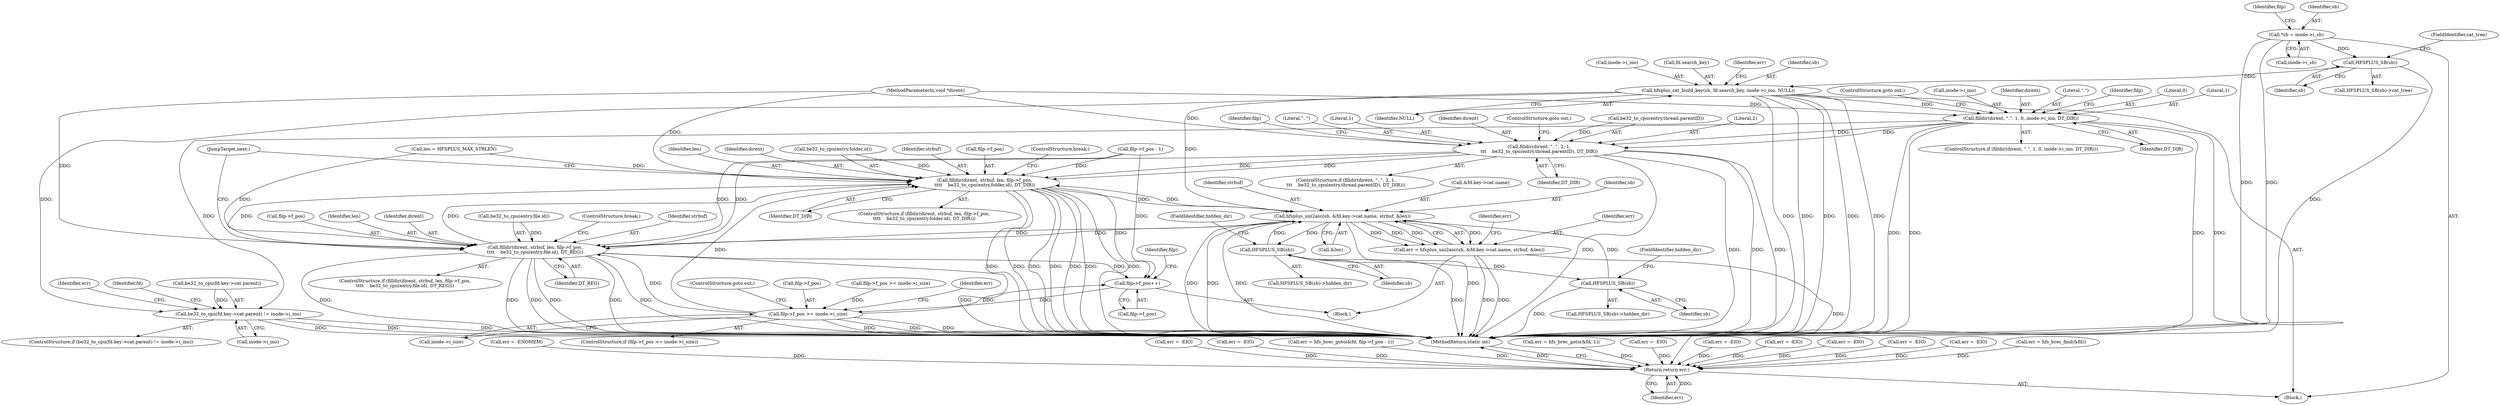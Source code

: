 digraph "0_linux_6f24f892871acc47b40dd594c63606a17c714f77_0@pointer" {
"1000119" [label="(Call,*sb = inode->i_sb)"];
"1000145" [label="(Call,HFSPLUS_SB(sb))"];
"1000154" [label="(Call,hfsplus_cat_build_key(sb, fd.search_key, inode->i_ino, NULL))"];
"1000180" [label="(Call,filldir(dirent, \".\", 1, 0, inode->i_ino, DT_DIR))"];
"1000252" [label="(Call,filldir(dirent, \"..\", 2, 1,\n\t\t\t    be32_to_cpu(entry.thread.parentID), DT_DIR))"];
"1000410" [label="(Call,filldir(dirent, strbuf, len, filp->f_pos,\n\t\t\t\t    be32_to_cpu(entry.folder.id), DT_DIR))"];
"1000355" [label="(Call,hfsplus_uni2asc(sb, &fd.key->cat.name, strbuf, &len))"];
"1000353" [label="(Call,err = hfsplus_uni2asc(sb, &fd.key->cat.name, strbuf, &len))"];
"1000548" [label="(Return,return err;)"];
"1000392" [label="(Call,HFSPLUS_SB(sb))"];
"1000398" [label="(Call,HFSPLUS_SB(sb))"];
"1000445" [label="(Call,filldir(dirent, strbuf, len, filp->f_pos,\n\t\t\t\t    be32_to_cpu(entry.file.id), DT_REG))"];
"1000468" [label="(Call,filp->f_pos++)"];
"1000473" [label="(Call,filp->f_pos >= inode->i_size)"];
"1000295" [label="(Call,be32_to_cpu(fd.key->cat.parent) != inode->i_ino)"];
"1000253" [label="(Identifier,dirent)"];
"1000481" [label="(Call,err = hfs_brec_goto(&fd, 1))"];
"1000264" [label="(ControlStructure,goto out;)"];
"1000246" [label="(Call,err = -EIO)"];
"1000119" [label="(Call,*sb = inode->i_sb)"];
"1000251" [label="(ControlStructure,if (filldir(dirent, \"..\", 2, 1,\n\t\t\t    be32_to_cpu(entry.thread.parentID), DT_DIR)))"];
"1000293" [label="(Block,)"];
"1000105" [label="(MethodParameterIn,void *dirent)"];
"1000392" [label="(Call,HFSPLUS_SB(sb))"];
"1000263" [label="(Identifier,DT_DIR)"];
"1000134" [label="(Identifier,filp)"];
"1000448" [label="(Identifier,len)"];
"1000155" [label="(Identifier,sb)"];
"1000296" [label="(Call,be32_to_cpu(fd.key->cat.parent))"];
"1000469" [label="(Call,filp->f_pos)"];
"1000284" [label="(Call,filp->f_pos - 1)"];
"1000209" [label="(Call,err = -EIO)"];
"1000458" [label="(Identifier,DT_REG)"];
"1000107" [label="(Block,)"];
"1000444" [label="(ControlStructure,if (filldir(dirent, strbuf, len, filp->f_pos,\n\t\t\t\t    be32_to_cpu(entry.file.id), DT_REG)))"];
"1000397" [label="(Call,HFSPLUS_SB(sb)->hidden_dir)"];
"1000257" [label="(Call,be32_to_cpu(entry.thread.parentID))"];
"1000179" [label="(ControlStructure,if (filldir(dirent, \".\", 1, 0, inode->i_ino, DT_DIR)))"];
"1000154" [label="(Call,hfsplus_cat_build_key(sb, fd.search_key, inode->i_ino, NULL))"];
"1000357" [label="(Call,&fd.key->cat.name)"];
"1000369" [label="(Identifier,err)"];
"1000317" [label="(Identifier,fd)"];
"1000294" [label="(ControlStructure,if (be32_to_cpu(fd.key->cat.parent) != inode->i_ino))"];
"1000477" [label="(Call,inode->i_size)"];
"1000467" [label="(JumpTarget,next:)"];
"1000120" [label="(Identifier,sb)"];
"1000366" [label="(Call,&len)"];
"1000398" [label="(Call,HFSPLUS_SB(sb))"];
"1000394" [label="(FieldIdentifier,hidden_dir)"];
"1000480" [label="(ControlStructure,goto out;)"];
"1000354" [label="(Identifier,err)"];
"1000549" [label="(Identifier,err)"];
"1000184" [label="(Literal,0)"];
"1000472" [label="(ControlStructure,if (filp->f_pos >= inode->i_size))"];
"1000121" [label="(Call,inode->i_sb)"];
"1000445" [label="(Call,filldir(dirent, strbuf, len, filp->f_pos,\n\t\t\t\t    be32_to_cpu(entry.file.id), DT_REG))"];
"1000439" [label="(Call,err = -EIO)"];
"1000353" [label="(Call,err = hfsplus_uni2asc(sb, &fd.key->cat.name, strbuf, &len))"];
"1000255" [label="(Literal,2)"];
"1000350" [label="(Call,len = HFSPLUS_MAX_STRLEN)"];
"1000183" [label="(Literal,1)"];
"1000267" [label="(Identifier,filp)"];
"1000271" [label="(Call,filp->f_pos >= inode->i_size)"];
"1000473" [label="(Call,filp->f_pos >= inode->i_size)"];
"1000254" [label="(Literal,\"..\")"];
"1000468" [label="(Call,filp->f_pos++)"];
"1000295" [label="(Call,be32_to_cpu(fd.key->cat.parent) != inode->i_ino)"];
"1000412" [label="(Identifier,strbuf)"];
"1000159" [label="(Call,inode->i_ino)"];
"1000162" [label="(Identifier,NULL)"];
"1000423" [label="(Identifier,DT_DIR)"];
"1000550" [label="(MethodReturn,static int)"];
"1000156" [label="(Call,fd.search_key)"];
"1000144" [label="(Call,HFSPLUS_SB(sb)->cat_tree)"];
"1000189" [label="(ControlStructure,goto out;)"];
"1000414" [label="(Call,filp->f_pos)"];
"1000446" [label="(Identifier,dirent)"];
"1000147" [label="(FieldIdentifier,cat_tree)"];
"1000252" [label="(Call,filldir(dirent, \"..\", 2, 1,\n\t\t\t    be32_to_cpu(entry.thread.parentID), DT_DIR))"];
"1000384" [label="(Call,err = -EIO)"];
"1000308" [label="(Call,err = -EIO)"];
"1000355" [label="(Call,hfsplus_uni2asc(sb, &fd.key->cat.name, strbuf, &len))"];
"1000475" [label="(Identifier,filp)"];
"1000474" [label="(Call,filp->f_pos)"];
"1000417" [label="(Call,be32_to_cpu(entry.folder.id))"];
"1000327" [label="(Call,err = -EIO)"];
"1000393" [label="(Identifier,sb)"];
"1000164" [label="(Identifier,err)"];
"1000452" [label="(Call,be32_to_cpu(entry.file.id))"];
"1000409" [label="(ControlStructure,if (filldir(dirent, strbuf, len, filp->f_pos,\n\t\t\t\t    be32_to_cpu(entry.folder.id), DT_DIR)))"];
"1000459" [label="(ControlStructure,break;)"];
"1000145" [label="(Call,HFSPLUS_SB(sb))"];
"1000424" [label="(ControlStructure,break;)"];
"1000482" [label="(Identifier,err)"];
"1000163" [label="(Call,err = hfs_brec_find(&fd))"];
"1000447" [label="(Identifier,strbuf)"];
"1000509" [label="(Call,err = -ENOMEM)"];
"1000400" [label="(FieldIdentifier,hidden_dir)"];
"1000462" [label="(Call,err = -EIO)"];
"1000356" [label="(Identifier,sb)"];
"1000180" [label="(Call,filldir(dirent, \".\", 1, 0, inode->i_ino, DT_DIR))"];
"1000256" [label="(Literal,1)"];
"1000548" [label="(Return,return err;)"];
"1000399" [label="(Identifier,sb)"];
"1000413" [label="(Identifier,len)"];
"1000411" [label="(Identifier,dirent)"];
"1000185" [label="(Call,inode->i_ino)"];
"1000410" [label="(Call,filldir(dirent, strbuf, len, filp->f_pos,\n\t\t\t\t    be32_to_cpu(entry.folder.id), DT_DIR))"];
"1000181" [label="(Identifier,dirent)"];
"1000391" [label="(Call,HFSPLUS_SB(sb)->hidden_dir)"];
"1000304" [label="(Call,inode->i_ino)"];
"1000188" [label="(Identifier,DT_DIR)"];
"1000192" [label="(Identifier,filp)"];
"1000365" [label="(Identifier,strbuf)"];
"1000449" [label="(Call,filp->f_pos)"];
"1000182" [label="(Literal,\".\")"];
"1000234" [label="(Call,err = -EIO)"];
"1000146" [label="(Identifier,sb)"];
"1000279" [label="(Call,err = hfs_brec_goto(&fd, filp->f_pos - 1))"];
"1000309" [label="(Identifier,err)"];
"1000119" -> "1000107"  [label="AST: "];
"1000119" -> "1000121"  [label="CFG: "];
"1000120" -> "1000119"  [label="AST: "];
"1000121" -> "1000119"  [label="AST: "];
"1000134" -> "1000119"  [label="CFG: "];
"1000119" -> "1000550"  [label="DDG: "];
"1000119" -> "1000550"  [label="DDG: "];
"1000119" -> "1000145"  [label="DDG: "];
"1000145" -> "1000144"  [label="AST: "];
"1000145" -> "1000146"  [label="CFG: "];
"1000146" -> "1000145"  [label="AST: "];
"1000147" -> "1000145"  [label="CFG: "];
"1000145" -> "1000550"  [label="DDG: "];
"1000145" -> "1000154"  [label="DDG: "];
"1000154" -> "1000107"  [label="AST: "];
"1000154" -> "1000162"  [label="CFG: "];
"1000155" -> "1000154"  [label="AST: "];
"1000156" -> "1000154"  [label="AST: "];
"1000159" -> "1000154"  [label="AST: "];
"1000162" -> "1000154"  [label="AST: "];
"1000164" -> "1000154"  [label="CFG: "];
"1000154" -> "1000550"  [label="DDG: "];
"1000154" -> "1000550"  [label="DDG: "];
"1000154" -> "1000550"  [label="DDG: "];
"1000154" -> "1000550"  [label="DDG: "];
"1000154" -> "1000550"  [label="DDG: "];
"1000154" -> "1000180"  [label="DDG: "];
"1000154" -> "1000295"  [label="DDG: "];
"1000154" -> "1000355"  [label="DDG: "];
"1000180" -> "1000179"  [label="AST: "];
"1000180" -> "1000188"  [label="CFG: "];
"1000181" -> "1000180"  [label="AST: "];
"1000182" -> "1000180"  [label="AST: "];
"1000183" -> "1000180"  [label="AST: "];
"1000184" -> "1000180"  [label="AST: "];
"1000185" -> "1000180"  [label="AST: "];
"1000188" -> "1000180"  [label="AST: "];
"1000189" -> "1000180"  [label="CFG: "];
"1000192" -> "1000180"  [label="CFG: "];
"1000180" -> "1000550"  [label="DDG: "];
"1000180" -> "1000550"  [label="DDG: "];
"1000180" -> "1000550"  [label="DDG: "];
"1000180" -> "1000550"  [label="DDG: "];
"1000105" -> "1000180"  [label="DDG: "];
"1000180" -> "1000252"  [label="DDG: "];
"1000180" -> "1000252"  [label="DDG: "];
"1000180" -> "1000295"  [label="DDG: "];
"1000252" -> "1000251"  [label="AST: "];
"1000252" -> "1000263"  [label="CFG: "];
"1000253" -> "1000252"  [label="AST: "];
"1000254" -> "1000252"  [label="AST: "];
"1000255" -> "1000252"  [label="AST: "];
"1000256" -> "1000252"  [label="AST: "];
"1000257" -> "1000252"  [label="AST: "];
"1000263" -> "1000252"  [label="AST: "];
"1000264" -> "1000252"  [label="CFG: "];
"1000267" -> "1000252"  [label="CFG: "];
"1000252" -> "1000550"  [label="DDG: "];
"1000252" -> "1000550"  [label="DDG: "];
"1000252" -> "1000550"  [label="DDG: "];
"1000252" -> "1000550"  [label="DDG: "];
"1000105" -> "1000252"  [label="DDG: "];
"1000257" -> "1000252"  [label="DDG: "];
"1000252" -> "1000410"  [label="DDG: "];
"1000252" -> "1000410"  [label="DDG: "];
"1000252" -> "1000445"  [label="DDG: "];
"1000410" -> "1000409"  [label="AST: "];
"1000410" -> "1000423"  [label="CFG: "];
"1000411" -> "1000410"  [label="AST: "];
"1000412" -> "1000410"  [label="AST: "];
"1000413" -> "1000410"  [label="AST: "];
"1000414" -> "1000410"  [label="AST: "];
"1000417" -> "1000410"  [label="AST: "];
"1000423" -> "1000410"  [label="AST: "];
"1000424" -> "1000410"  [label="CFG: "];
"1000467" -> "1000410"  [label="CFG: "];
"1000410" -> "1000550"  [label="DDG: "];
"1000410" -> "1000550"  [label="DDG: "];
"1000410" -> "1000550"  [label="DDG: "];
"1000410" -> "1000550"  [label="DDG: "];
"1000410" -> "1000550"  [label="DDG: "];
"1000410" -> "1000550"  [label="DDG: "];
"1000410" -> "1000550"  [label="DDG: "];
"1000410" -> "1000355"  [label="DDG: "];
"1000445" -> "1000410"  [label="DDG: "];
"1000105" -> "1000410"  [label="DDG: "];
"1000355" -> "1000410"  [label="DDG: "];
"1000350" -> "1000410"  [label="DDG: "];
"1000284" -> "1000410"  [label="DDG: "];
"1000473" -> "1000410"  [label="DDG: "];
"1000417" -> "1000410"  [label="DDG: "];
"1000410" -> "1000445"  [label="DDG: "];
"1000410" -> "1000468"  [label="DDG: "];
"1000355" -> "1000353"  [label="AST: "];
"1000355" -> "1000366"  [label="CFG: "];
"1000356" -> "1000355"  [label="AST: "];
"1000357" -> "1000355"  [label="AST: "];
"1000365" -> "1000355"  [label="AST: "];
"1000366" -> "1000355"  [label="AST: "];
"1000353" -> "1000355"  [label="CFG: "];
"1000355" -> "1000550"  [label="DDG: "];
"1000355" -> "1000550"  [label="DDG: "];
"1000355" -> "1000550"  [label="DDG: "];
"1000355" -> "1000550"  [label="DDG: "];
"1000355" -> "1000353"  [label="DDG: "];
"1000355" -> "1000353"  [label="DDG: "];
"1000355" -> "1000353"  [label="DDG: "];
"1000355" -> "1000353"  [label="DDG: "];
"1000398" -> "1000355"  [label="DDG: "];
"1000392" -> "1000355"  [label="DDG: "];
"1000445" -> "1000355"  [label="DDG: "];
"1000355" -> "1000392"  [label="DDG: "];
"1000355" -> "1000445"  [label="DDG: "];
"1000353" -> "1000293"  [label="AST: "];
"1000354" -> "1000353"  [label="AST: "];
"1000369" -> "1000353"  [label="CFG: "];
"1000353" -> "1000550"  [label="DDG: "];
"1000353" -> "1000550"  [label="DDG: "];
"1000353" -> "1000548"  [label="DDG: "];
"1000548" -> "1000107"  [label="AST: "];
"1000548" -> "1000549"  [label="CFG: "];
"1000549" -> "1000548"  [label="AST: "];
"1000550" -> "1000548"  [label="CFG: "];
"1000548" -> "1000550"  [label="DDG: "];
"1000549" -> "1000548"  [label="DDG: "];
"1000209" -> "1000548"  [label="DDG: "];
"1000439" -> "1000548"  [label="DDG: "];
"1000462" -> "1000548"  [label="DDG: "];
"1000327" -> "1000548"  [label="DDG: "];
"1000481" -> "1000548"  [label="DDG: "];
"1000163" -> "1000548"  [label="DDG: "];
"1000308" -> "1000548"  [label="DDG: "];
"1000234" -> "1000548"  [label="DDG: "];
"1000279" -> "1000548"  [label="DDG: "];
"1000509" -> "1000548"  [label="DDG: "];
"1000384" -> "1000548"  [label="DDG: "];
"1000246" -> "1000548"  [label="DDG: "];
"1000392" -> "1000391"  [label="AST: "];
"1000392" -> "1000393"  [label="CFG: "];
"1000393" -> "1000392"  [label="AST: "];
"1000394" -> "1000392"  [label="CFG: "];
"1000392" -> "1000550"  [label="DDG: "];
"1000392" -> "1000398"  [label="DDG: "];
"1000398" -> "1000397"  [label="AST: "];
"1000398" -> "1000399"  [label="CFG: "];
"1000399" -> "1000398"  [label="AST: "];
"1000400" -> "1000398"  [label="CFG: "];
"1000398" -> "1000550"  [label="DDG: "];
"1000445" -> "1000444"  [label="AST: "];
"1000445" -> "1000458"  [label="CFG: "];
"1000446" -> "1000445"  [label="AST: "];
"1000447" -> "1000445"  [label="AST: "];
"1000448" -> "1000445"  [label="AST: "];
"1000449" -> "1000445"  [label="AST: "];
"1000452" -> "1000445"  [label="AST: "];
"1000458" -> "1000445"  [label="AST: "];
"1000459" -> "1000445"  [label="CFG: "];
"1000467" -> "1000445"  [label="CFG: "];
"1000445" -> "1000550"  [label="DDG: "];
"1000445" -> "1000550"  [label="DDG: "];
"1000445" -> "1000550"  [label="DDG: "];
"1000445" -> "1000550"  [label="DDG: "];
"1000445" -> "1000550"  [label="DDG: "];
"1000445" -> "1000550"  [label="DDG: "];
"1000445" -> "1000550"  [label="DDG: "];
"1000105" -> "1000445"  [label="DDG: "];
"1000350" -> "1000445"  [label="DDG: "];
"1000284" -> "1000445"  [label="DDG: "];
"1000473" -> "1000445"  [label="DDG: "];
"1000452" -> "1000445"  [label="DDG: "];
"1000445" -> "1000468"  [label="DDG: "];
"1000468" -> "1000293"  [label="AST: "];
"1000468" -> "1000469"  [label="CFG: "];
"1000469" -> "1000468"  [label="AST: "];
"1000475" -> "1000468"  [label="CFG: "];
"1000284" -> "1000468"  [label="DDG: "];
"1000473" -> "1000468"  [label="DDG: "];
"1000468" -> "1000473"  [label="DDG: "];
"1000473" -> "1000472"  [label="AST: "];
"1000473" -> "1000477"  [label="CFG: "];
"1000474" -> "1000473"  [label="AST: "];
"1000477" -> "1000473"  [label="AST: "];
"1000480" -> "1000473"  [label="CFG: "];
"1000482" -> "1000473"  [label="CFG: "];
"1000473" -> "1000550"  [label="DDG: "];
"1000473" -> "1000550"  [label="DDG: "];
"1000473" -> "1000550"  [label="DDG: "];
"1000271" -> "1000473"  [label="DDG: "];
"1000295" -> "1000294"  [label="AST: "];
"1000295" -> "1000304"  [label="CFG: "];
"1000296" -> "1000295"  [label="AST: "];
"1000304" -> "1000295"  [label="AST: "];
"1000309" -> "1000295"  [label="CFG: "];
"1000317" -> "1000295"  [label="CFG: "];
"1000295" -> "1000550"  [label="DDG: "];
"1000295" -> "1000550"  [label="DDG: "];
"1000295" -> "1000550"  [label="DDG: "];
"1000296" -> "1000295"  [label="DDG: "];
}
